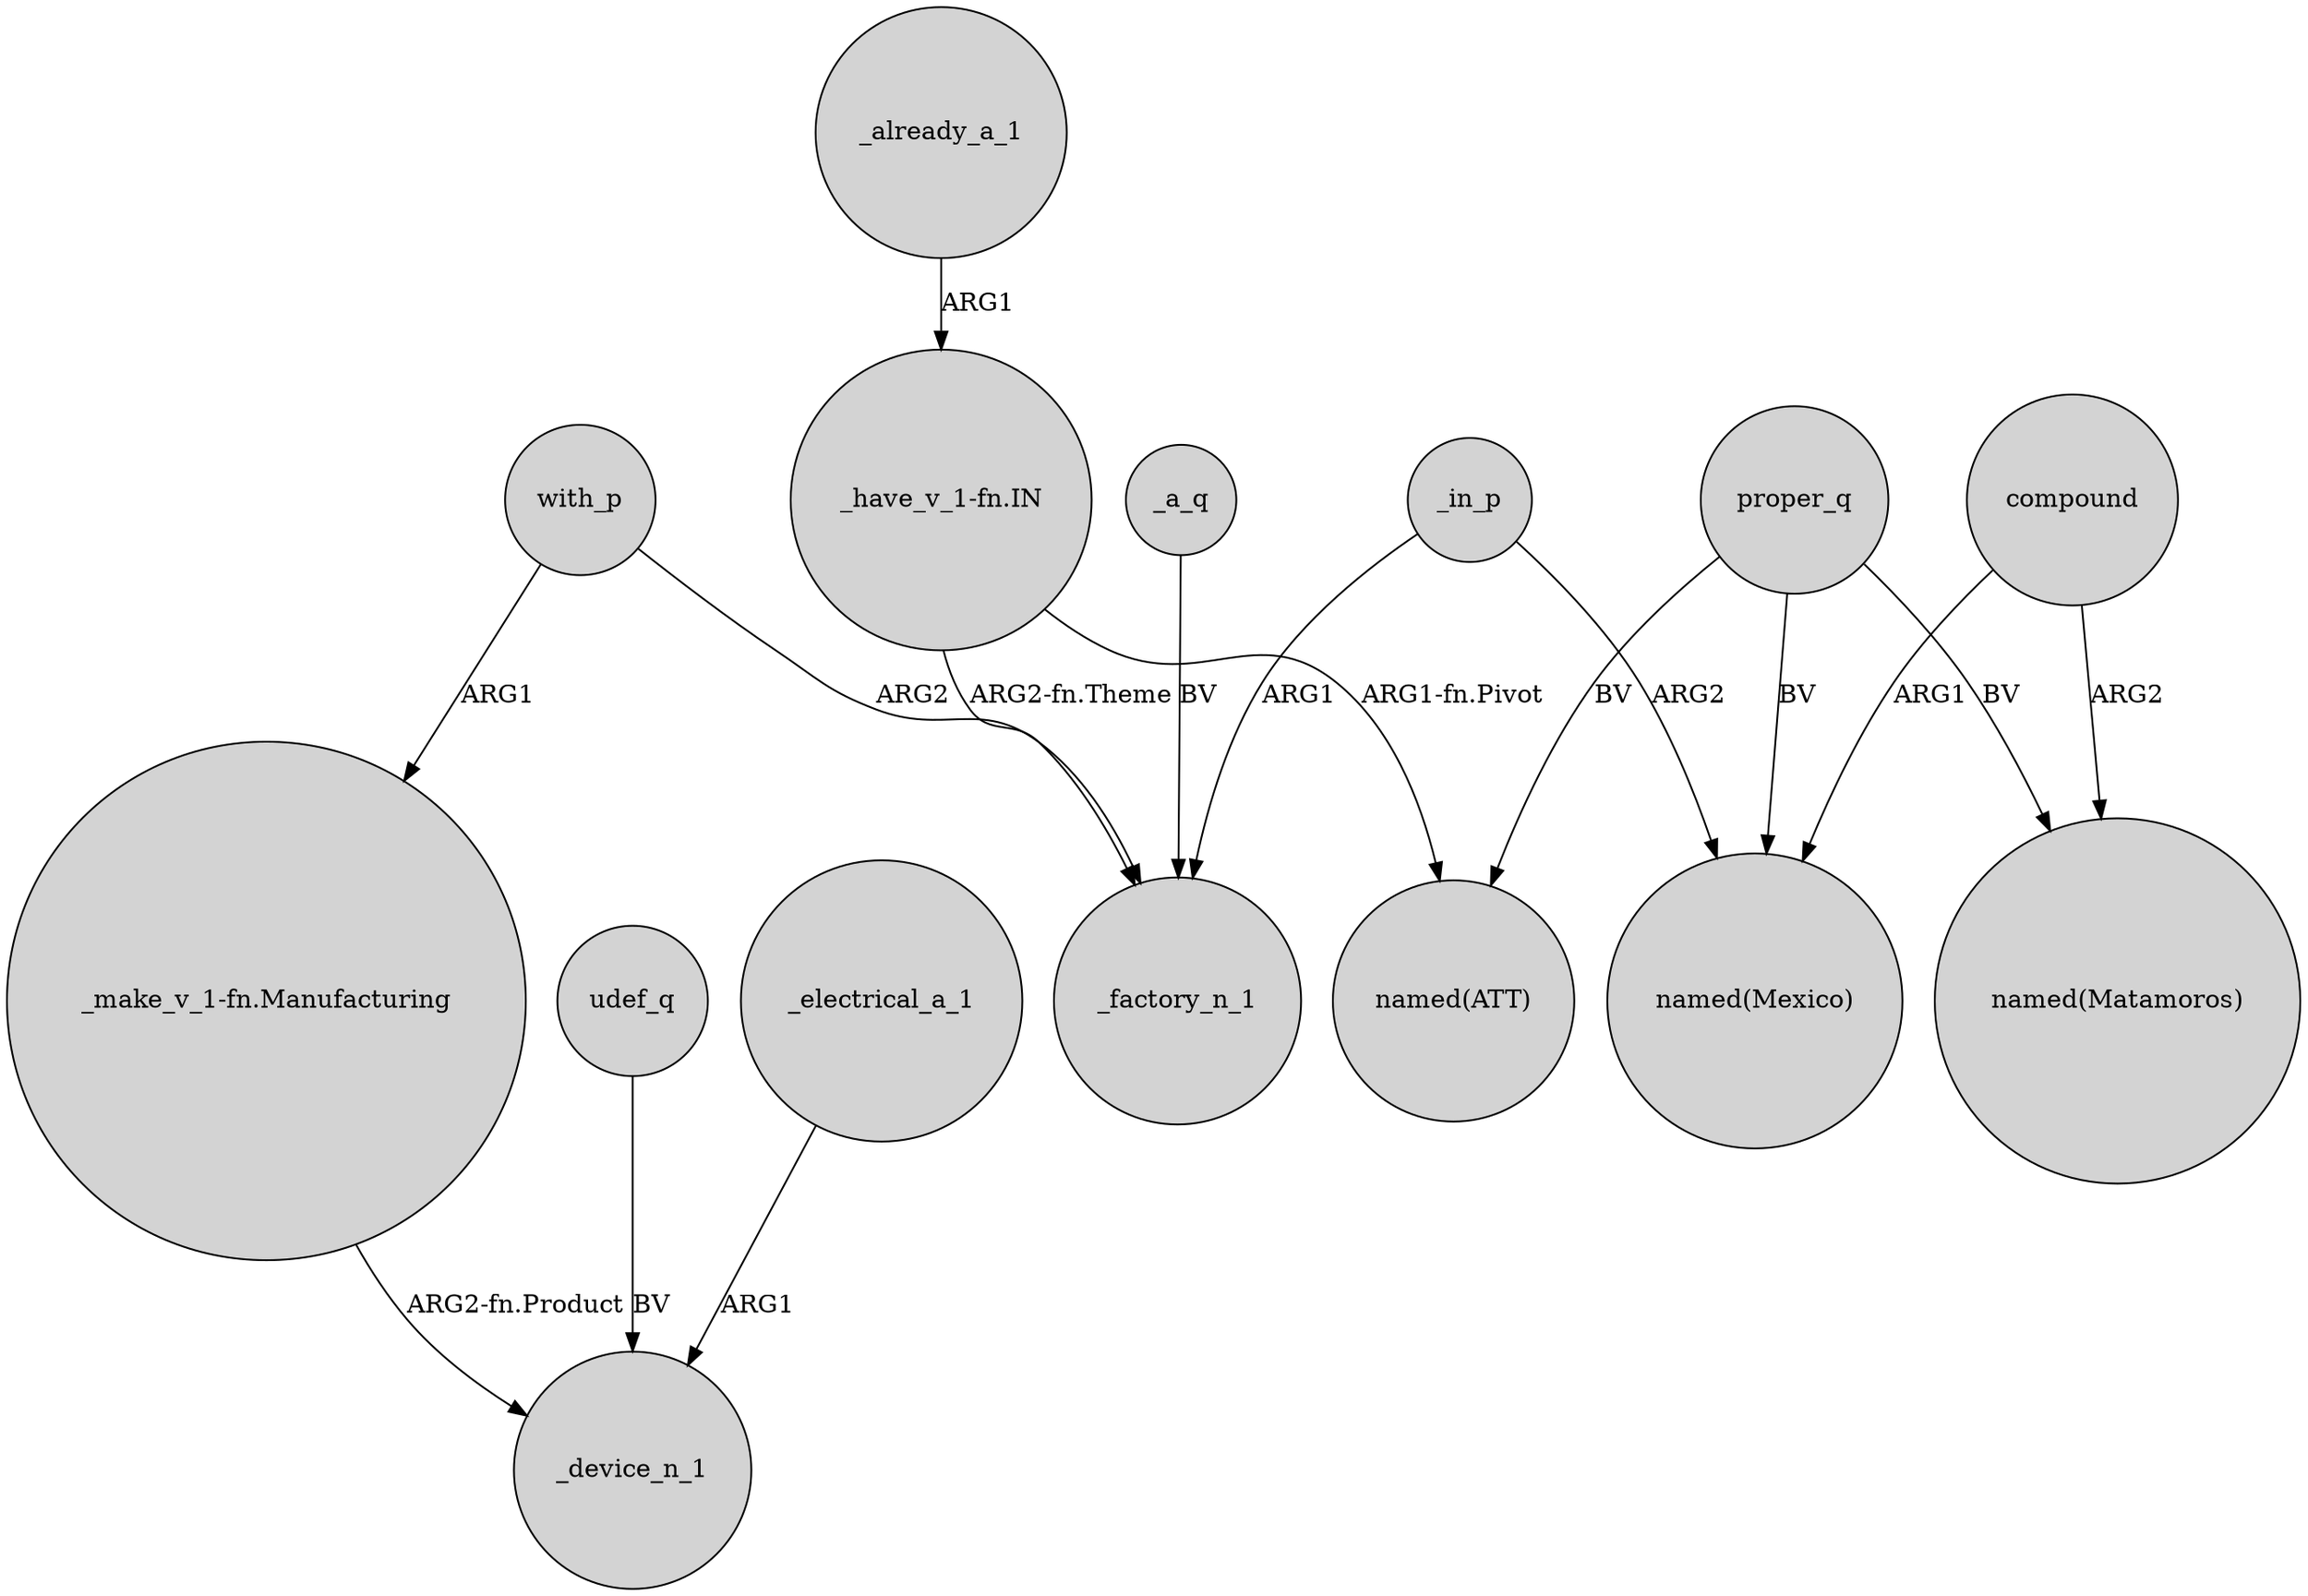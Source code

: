 digraph {
	node [shape=circle style=filled]
	with_p -> "_make_v_1-fn.Manufacturing" [label=ARG1]
	proper_q -> "named(Mexico)" [label=BV]
	proper_q -> "named(Matamoros)" [label=BV]
	"_make_v_1-fn.Manufacturing" -> _device_n_1 [label="ARG2-fn.Product"]
	compound -> "named(Matamoros)" [label=ARG2]
	proper_q -> "named(ATT)" [label=BV]
	udef_q -> _device_n_1 [label=BV]
	_in_p -> _factory_n_1 [label=ARG1]
	_a_q -> _factory_n_1 [label=BV]
	with_p -> _factory_n_1 [label=ARG2]
	_electrical_a_1 -> _device_n_1 [label=ARG1]
	compound -> "named(Mexico)" [label=ARG1]
	_already_a_1 -> "_have_v_1-fn.IN" [label=ARG1]
	"_have_v_1-fn.IN" -> _factory_n_1 [label="ARG2-fn.Theme"]
	_in_p -> "named(Mexico)" [label=ARG2]
	"_have_v_1-fn.IN" -> "named(ATT)" [label="ARG1-fn.Pivot"]
}
